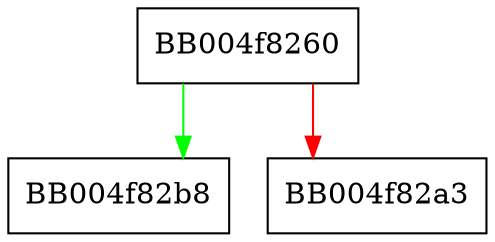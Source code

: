digraph ossl_qlog_event_transport_packet_received {
  node [shape="box"];
  graph [splines=ortho];
  BB004f8260 -> BB004f82b8 [color="green"];
  BB004f8260 -> BB004f82a3 [color="red"];
}
